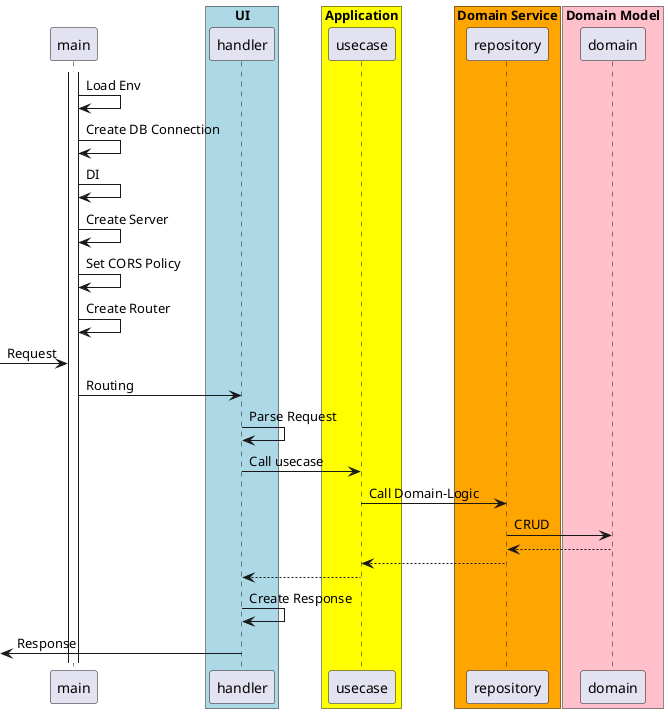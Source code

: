 ```plantuml
@startuml
participant main
box "UI" #LightBlue
  participant handler
end box
box "Application" #Yellow
  participant usecase
end box
box "Domain Service" #Orange
  participant repository
end box
box "Domain Model" #Pink
  participant domain

activate main
main -> main: Load Env
main -> main: Create DB Connection
main -> main: DI
main -> main: Create Server
main -> main: Set CORS Policy
main -> main: Create Router
[-> main : Request
main -> handler: Routing
handler -> handler: Parse Request
handler -> usecase: Call usecase
usecase -> repository: Call Domain-Logic
repository -> domain: CRUD
repository <-- domain:
usecase <-- repository:
handler <-- usecase:
handler -> handler: Create Response
[<- handler: Response
@enduml
```

```plantuml
@startuml
activate main
main -> main: APIサーバ起動
main -> main: 環境変数読み込み
main -> main: DBコネクション生成
main -> main: CQRSポリシー設定
[-> main :request
main -> handler: routing
handler -> handler: requestパラメータ解釈
handler -> service: serviceを実行
service -> service: ビジネスロジック前処理
service -> DB: modelメソッドを実行
DB -> service: 処理結果返却
service -> service: ビジネスロジック後処理
service -> handler: 処理結果返却
handler-> handler: responseデータ生成
handler-> main: response
main ->[: response
@enduml
```

